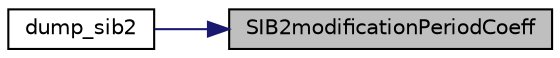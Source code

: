 digraph "SIB2modificationPeriodCoeff"
{
 // LATEX_PDF_SIZE
  edge [fontname="Helvetica",fontsize="10",labelfontname="Helvetica",labelfontsize="10"];
  node [fontname="Helvetica",fontsize="10",shape=record];
  rankdir="RL";
  Node1 [label="SIB2modificationPeriodCoeff",height=0.2,width=0.4,color="black", fillcolor="grey75", style="filled", fontcolor="black",tooltip=" "];
  Node1 -> Node2 [dir="back",color="midnightblue",fontsize="10",style="solid",fontname="Helvetica"];
  Node2 [label="dump_sib2",height=0.2,width=0.4,color="black", fillcolor="white", style="filled",URL="$rrc__UE_8c.html#a76b94a922ebce178714c54f29c1dabc6",tooltip=" "];
}
